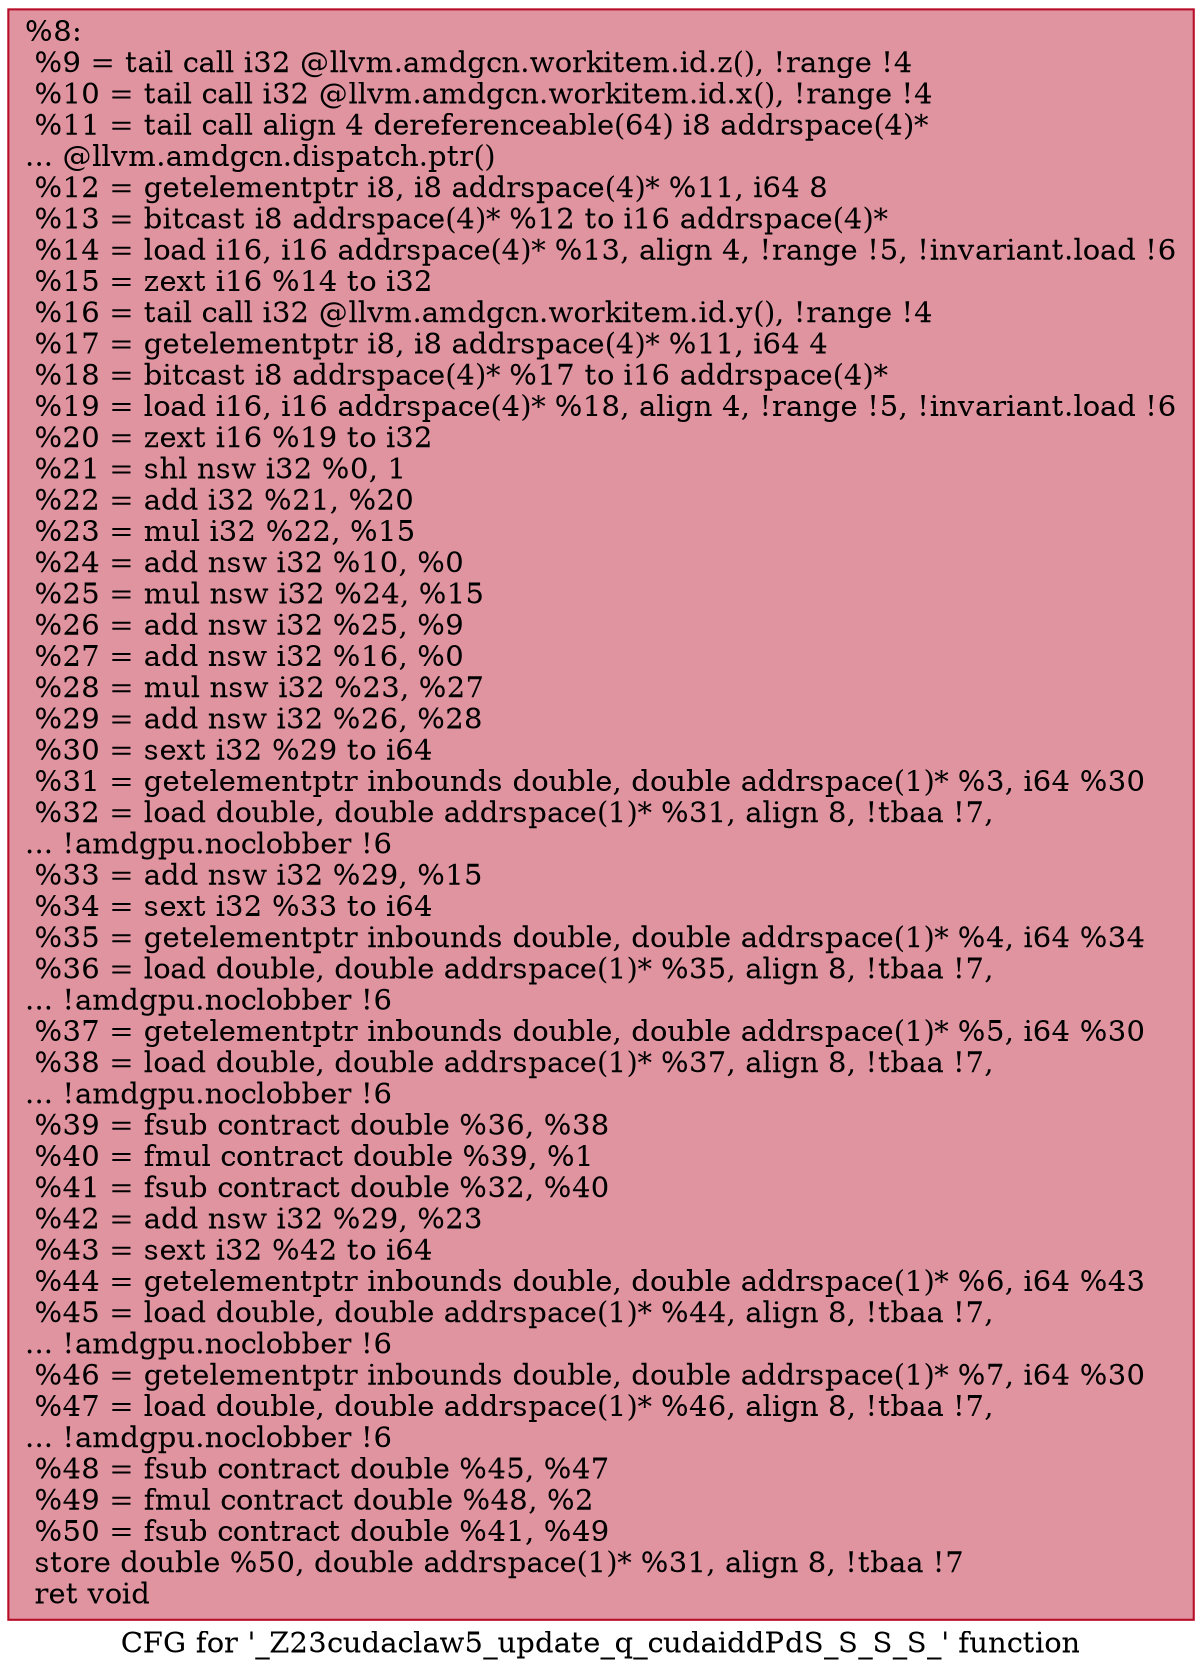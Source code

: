 digraph "CFG for '_Z23cudaclaw5_update_q_cudaiddPdS_S_S_S_' function" {
	label="CFG for '_Z23cudaclaw5_update_q_cudaiddPdS_S_S_S_' function";

	Node0x49766e0 [shape=record,color="#b70d28ff", style=filled, fillcolor="#b70d2870",label="{%8:\l  %9 = tail call i32 @llvm.amdgcn.workitem.id.z(), !range !4\l  %10 = tail call i32 @llvm.amdgcn.workitem.id.x(), !range !4\l  %11 = tail call align 4 dereferenceable(64) i8 addrspace(4)*\l... @llvm.amdgcn.dispatch.ptr()\l  %12 = getelementptr i8, i8 addrspace(4)* %11, i64 8\l  %13 = bitcast i8 addrspace(4)* %12 to i16 addrspace(4)*\l  %14 = load i16, i16 addrspace(4)* %13, align 4, !range !5, !invariant.load !6\l  %15 = zext i16 %14 to i32\l  %16 = tail call i32 @llvm.amdgcn.workitem.id.y(), !range !4\l  %17 = getelementptr i8, i8 addrspace(4)* %11, i64 4\l  %18 = bitcast i8 addrspace(4)* %17 to i16 addrspace(4)*\l  %19 = load i16, i16 addrspace(4)* %18, align 4, !range !5, !invariant.load !6\l  %20 = zext i16 %19 to i32\l  %21 = shl nsw i32 %0, 1\l  %22 = add i32 %21, %20\l  %23 = mul i32 %22, %15\l  %24 = add nsw i32 %10, %0\l  %25 = mul nsw i32 %24, %15\l  %26 = add nsw i32 %25, %9\l  %27 = add nsw i32 %16, %0\l  %28 = mul nsw i32 %23, %27\l  %29 = add nsw i32 %26, %28\l  %30 = sext i32 %29 to i64\l  %31 = getelementptr inbounds double, double addrspace(1)* %3, i64 %30\l  %32 = load double, double addrspace(1)* %31, align 8, !tbaa !7,\l... !amdgpu.noclobber !6\l  %33 = add nsw i32 %29, %15\l  %34 = sext i32 %33 to i64\l  %35 = getelementptr inbounds double, double addrspace(1)* %4, i64 %34\l  %36 = load double, double addrspace(1)* %35, align 8, !tbaa !7,\l... !amdgpu.noclobber !6\l  %37 = getelementptr inbounds double, double addrspace(1)* %5, i64 %30\l  %38 = load double, double addrspace(1)* %37, align 8, !tbaa !7,\l... !amdgpu.noclobber !6\l  %39 = fsub contract double %36, %38\l  %40 = fmul contract double %39, %1\l  %41 = fsub contract double %32, %40\l  %42 = add nsw i32 %29, %23\l  %43 = sext i32 %42 to i64\l  %44 = getelementptr inbounds double, double addrspace(1)* %6, i64 %43\l  %45 = load double, double addrspace(1)* %44, align 8, !tbaa !7,\l... !amdgpu.noclobber !6\l  %46 = getelementptr inbounds double, double addrspace(1)* %7, i64 %30\l  %47 = load double, double addrspace(1)* %46, align 8, !tbaa !7,\l... !amdgpu.noclobber !6\l  %48 = fsub contract double %45, %47\l  %49 = fmul contract double %48, %2\l  %50 = fsub contract double %41, %49\l  store double %50, double addrspace(1)* %31, align 8, !tbaa !7\l  ret void\l}"];
}
